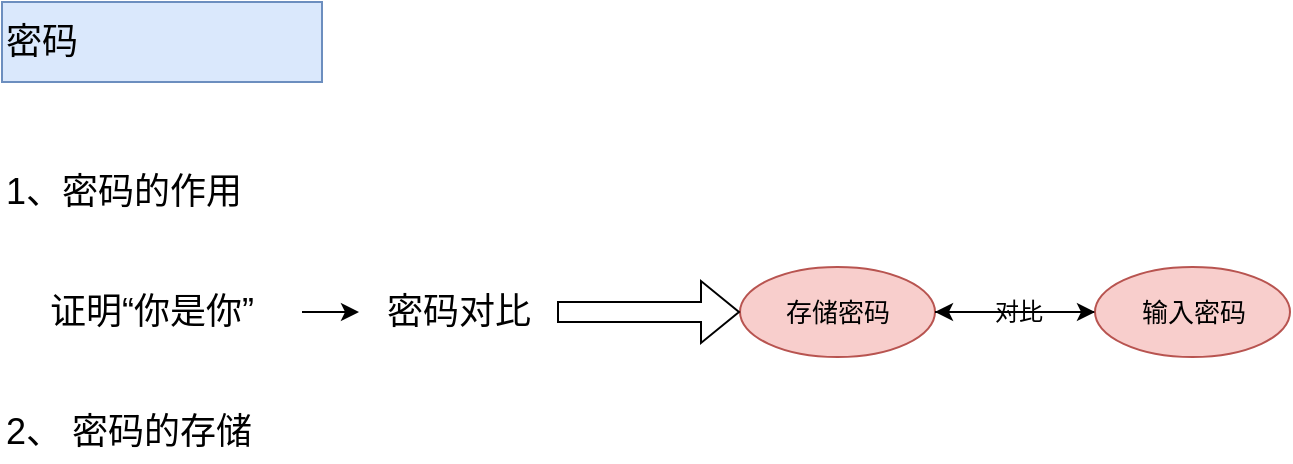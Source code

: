 <mxfile version="10.6.5" type="github"><diagram id="C_O-eJOAwh9OdCeOEhND" name="Page-1"><mxGraphModel dx="1158" dy="766" grid="1" gridSize="10" guides="1" tooltips="1" connect="1" arrows="1" fold="1" page="1" pageScale="1" pageWidth="1000" pageHeight="1169" math="0" shadow="0"><root><mxCell id="0"/><mxCell id="1" parent="0"/><mxCell id="Axd8CGAUHefXXMegwMKc-12" value="密码" style="text;html=1;strokeColor=#6c8ebf;fillColor=#dae8fc;align=left;verticalAlign=middle;whiteSpace=wrap;rounded=0;fontSize=18;" vertex="1" parent="1"><mxGeometry x="40" y="40" width="160" height="40" as="geometry"/></mxCell><mxCell id="Axd8CGAUHefXXMegwMKc-14" value="1、密码的作用" style="text;html=1;strokeColor=none;fillColor=none;align=left;verticalAlign=middle;whiteSpace=wrap;rounded=0;fontSize=18;" vertex="1" parent="1"><mxGeometry x="40" y="120" width="150" height="30" as="geometry"/></mxCell><mxCell id="Axd8CGAUHefXXMegwMKc-30" value="" style="group" vertex="1" connectable="0" parent="1"><mxGeometry x="40" y="172.5" width="644" height="45" as="geometry"/></mxCell><mxCell id="Axd8CGAUHefXXMegwMKc-16" value="证明“你是你”" style="text;html=1;strokeColor=none;fillColor=none;align=center;verticalAlign=middle;whiteSpace=wrap;rounded=0;fontSize=18;" vertex="1" parent="Axd8CGAUHefXXMegwMKc-30"><mxGeometry y="7.5" width="150" height="30" as="geometry"/></mxCell><mxCell id="Axd8CGAUHefXXMegwMKc-18" value="密码对比" style="text;html=1;strokeColor=none;fillColor=none;align=center;verticalAlign=middle;whiteSpace=wrap;rounded=0;fontSize=18;" vertex="1" parent="Axd8CGAUHefXXMegwMKc-30"><mxGeometry x="178.5" y="7.5" width="99" height="30" as="geometry"/></mxCell><mxCell id="Axd8CGAUHefXXMegwMKc-27" style="edgeStyle=orthogonalEdgeStyle;rounded=0;orthogonalLoop=1;jettySize=auto;html=1;entryX=0;entryY=0.5;entryDx=0;entryDy=0;" edge="1" parent="Axd8CGAUHefXXMegwMKc-30" source="Axd8CGAUHefXXMegwMKc-16" target="Axd8CGAUHefXXMegwMKc-18"><mxGeometry relative="1" as="geometry"/></mxCell><mxCell id="Axd8CGAUHefXXMegwMKc-19" value="存储密码" style="ellipse;whiteSpace=wrap;html=1;fontSize=13;align=center;fillColor=#f8cecc;strokeColor=#b85450;" vertex="1" parent="Axd8CGAUHefXXMegwMKc-30"><mxGeometry x="369" width="97.5" height="45" as="geometry"/></mxCell><mxCell id="Axd8CGAUHefXXMegwMKc-28" style="edgeStyle=orthogonalEdgeStyle;rounded=0;orthogonalLoop=1;jettySize=auto;html=1;shape=flexArrow;" edge="1" parent="Axd8CGAUHefXXMegwMKc-30" source="Axd8CGAUHefXXMegwMKc-18" target="Axd8CGAUHefXXMegwMKc-19"><mxGeometry relative="1" as="geometry"/></mxCell><mxCell id="Axd8CGAUHefXXMegwMKc-25" style="edgeStyle=orthogonalEdgeStyle;rounded=0;orthogonalLoop=1;jettySize=auto;html=1;" edge="1" parent="Axd8CGAUHefXXMegwMKc-30" source="Axd8CGAUHefXXMegwMKc-23" target="Axd8CGAUHefXXMegwMKc-19"><mxGeometry relative="1" as="geometry"/></mxCell><mxCell id="Axd8CGAUHefXXMegwMKc-26" value="对比" style="text;html=1;resizable=0;points=[];align=center;verticalAlign=middle;labelBackgroundColor=#ffffff;" vertex="1" connectable="0" parent="Axd8CGAUHefXXMegwMKc-25"><mxGeometry x="-0.025" relative="1" as="geometry"><mxPoint as="offset"/></mxGeometry></mxCell><mxCell id="Axd8CGAUHefXXMegwMKc-23" value="输入密码" style="ellipse;whiteSpace=wrap;html=1;fontSize=13;align=center;fillColor=#f8cecc;strokeColor=#b85450;" vertex="1" parent="Axd8CGAUHefXXMegwMKc-30"><mxGeometry x="546.5" width="97.5" height="45" as="geometry"/></mxCell><mxCell id="Axd8CGAUHefXXMegwMKc-24" style="edgeStyle=orthogonalEdgeStyle;rounded=0;orthogonalLoop=1;jettySize=auto;html=1;" edge="1" parent="Axd8CGAUHefXXMegwMKc-30" source="Axd8CGAUHefXXMegwMKc-19" target="Axd8CGAUHefXXMegwMKc-23"><mxGeometry relative="1" as="geometry"/></mxCell><mxCell id="Axd8CGAUHefXXMegwMKc-31" value="2、 密码的存储" style="text;html=1;strokeColor=none;fillColor=none;align=left;verticalAlign=middle;whiteSpace=wrap;rounded=0;fontSize=18;" vertex="1" parent="1"><mxGeometry x="40" y="240" width="150" height="30" as="geometry"/></mxCell></root></mxGraphModel></diagram></mxfile>